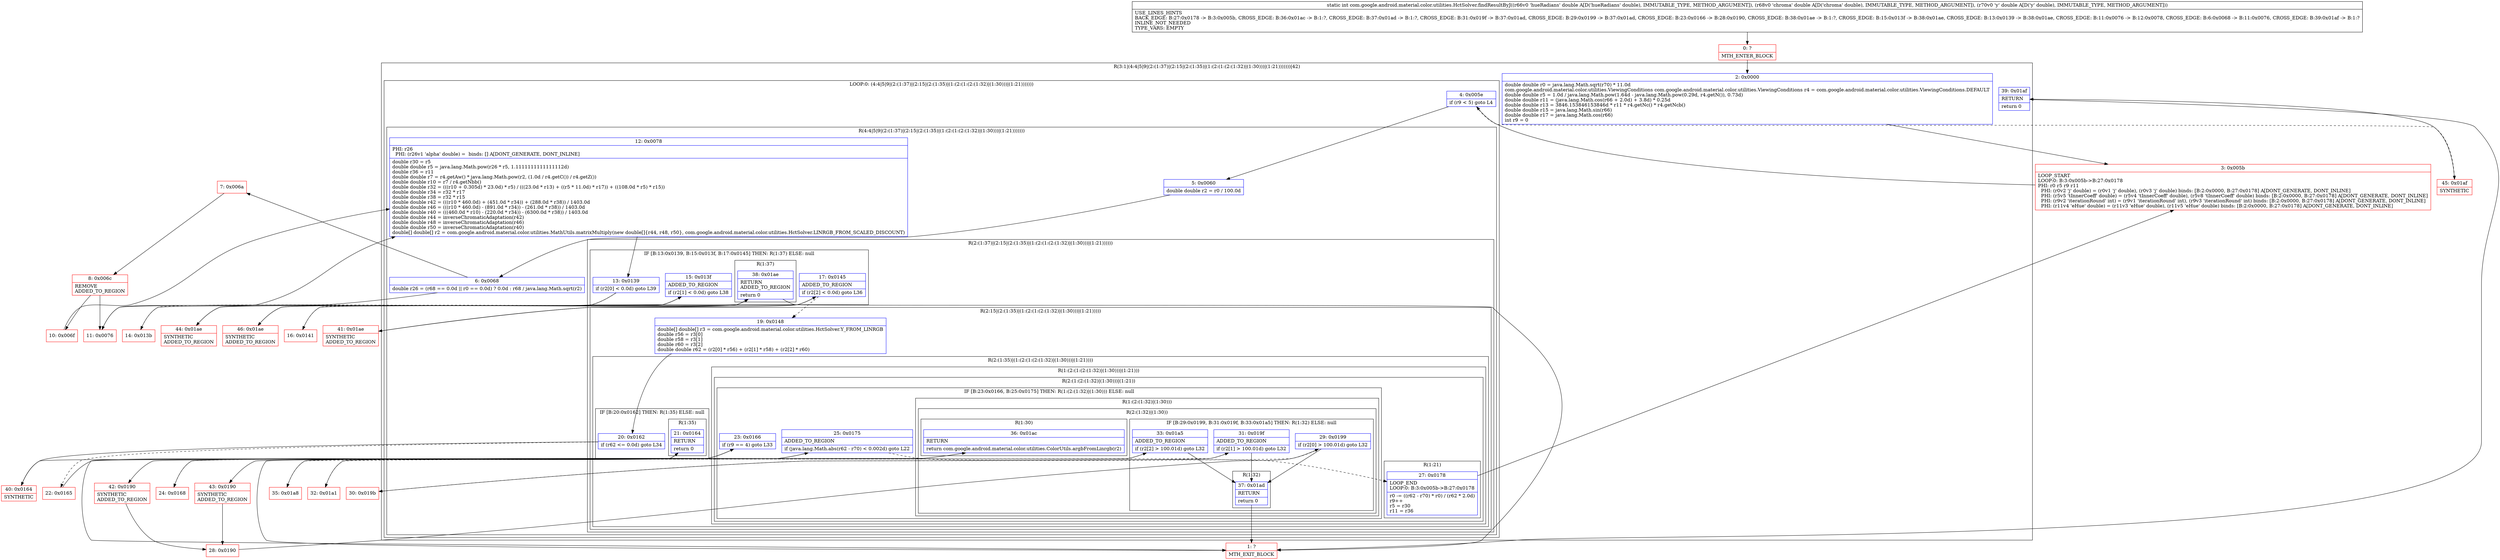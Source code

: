 digraph "CFG forcom.google.android.material.color.utilities.HctSolver.findResultByJ(DDD)I" {
subgraph cluster_Region_1736167593 {
label = "R(3:1|(4:4|5|9|(2:(1:37)|(2:15|(2:(1:35)|(1:(2:(1:(2:(1:32)|(1:30)))|(1:21)))))))|42)";
node [shape=record,color=blue];
Node_2 [shape=record,label="{2\:\ 0x0000|double double r0 = java.lang.Math.sqrt(r70) * 11.0d\lcom.google.android.material.color.utilities.ViewingConditions com.google.android.material.color.utilities.ViewingConditions r4 = com.google.android.material.color.utilities.ViewingConditions.DEFAULT\ldouble double r5 = 1.0d \/ java.lang.Math.pow(1.64d \- java.lang.Math.pow(0.29d, r4.getN()), 0.73d)\ldouble double r11 = (java.lang.Math.cos(r66 + 2.0d) + 3.8d) * 0.25d\ldouble double r13 = 3846.153846153846d * r11 * r4.getNc() * r4.getNcb()\ldouble double r15 = java.lang.Math.sin(r66)\ldouble double r17 = java.lang.Math.cos(r66)\lint r9 = 0\l}"];
subgraph cluster_LoopRegion_753200603 {
label = "LOOP:0: (4:4|5|9|(2:(1:37)|(2:15|(2:(1:35)|(1:(2:(1:(2:(1:32)|(1:30)))|(1:21)))))))";
node [shape=record,color=blue];
Node_4 [shape=record,label="{4\:\ 0x005e|if (r9 \< 5) goto L4\l}"];
subgraph cluster_Region_1744198916 {
label = "R(4:4|5|9|(2:(1:37)|(2:15|(2:(1:35)|(1:(2:(1:(2:(1:32)|(1:30)))|(1:21)))))))";
node [shape=record,color=blue];
Node_5 [shape=record,label="{5\:\ 0x0060|double double r2 = r0 \/ 100.0d\l}"];
Node_6 [shape=record,label="{6\:\ 0x0068|double r26 = (r68 == 0.0d \|\| r0 == 0.0d) ? 0.0d : r68 \/ java.lang.Math.sqrt(r2)\l}"];
Node_12 [shape=record,label="{12\:\ 0x0078|PHI: r26 \l  PHI: (r26v1 'alpha' double) =  binds: [] A[DONT_GENERATE, DONT_INLINE]\l|double r30 = r5\ldouble double r5 = java.lang.Math.pow(r26 * r5, 1.1111111111111112d)\ldouble r36 = r11\ldouble double r7 = r4.getAw() * java.lang.Math.pow(r2, (1.0d \/ r4.getC()) \/ r4.getZ())\ldouble double r10 = r7 \/ r4.getNbb()\ldouble double r32 = (((r10 + 0.305d) * 23.0d) * r5) \/ (((23.0d * r13) + ((r5 * 11.0d) * r17)) + ((108.0d * r5) * r15))\ldouble double r34 = r32 * r17\ldouble double r38 = r32 * r15\ldouble double r42 = (((r10 * 460.0d) + (451.0d * r34)) + (288.0d * r38)) \/ 1403.0d\ldouble double r46 = (((r10 * 460.0d) \- (891.0d * r34)) \- (261.0d * r38)) \/ 1403.0d\ldouble double r40 = (((460.0d * r10) \- (220.0d * r34)) \- (6300.0d * r38)) \/ 1403.0d\ldouble double r44 = inverseChromaticAdaptation(r42)\ldouble double r48 = inverseChromaticAdaptation(r46)\ldouble double r50 = inverseChromaticAdaptation(r40)\ldouble[] double[] r2 = com.google.android.material.color.utilities.MathUtils.matrixMultiply(new double[]\{r44, r48, r50\}, com.google.android.material.color.utilities.HctSolver.LINRGB_FROM_SCALED_DISCOUNT)\l}"];
subgraph cluster_Region_753072647 {
label = "R(2:(1:37)|(2:15|(2:(1:35)|(1:(2:(1:(2:(1:32)|(1:30)))|(1:21))))))";
node [shape=record,color=blue];
subgraph cluster_IfRegion_2128088849 {
label = "IF [B:13:0x0139, B:15:0x013f, B:17:0x0145] THEN: R(1:37) ELSE: null";
node [shape=record,color=blue];
Node_13 [shape=record,label="{13\:\ 0x0139|if (r2[0] \< 0.0d) goto L39\l}"];
Node_15 [shape=record,label="{15\:\ 0x013f|ADDED_TO_REGION\l|if (r2[1] \< 0.0d) goto L38\l}"];
Node_17 [shape=record,label="{17\:\ 0x0145|ADDED_TO_REGION\l|if (r2[2] \< 0.0d) goto L36\l}"];
subgraph cluster_Region_457523561 {
label = "R(1:37)";
node [shape=record,color=blue];
Node_38 [shape=record,label="{38\:\ 0x01ae|RETURN\lADDED_TO_REGION\l|return 0\l}"];
}
}
subgraph cluster_Region_722695091 {
label = "R(2:15|(2:(1:35)|(1:(2:(1:(2:(1:32)|(1:30)))|(1:21)))))";
node [shape=record,color=blue];
Node_19 [shape=record,label="{19\:\ 0x0148|double[] double[] r3 = com.google.android.material.color.utilities.HctSolver.Y_FROM_LINRGB\ldouble r56 = r3[0]\ldouble r58 = r3[1]\ldouble r60 = r3[2]\ldouble double r62 = (r2[0] * r56) + (r2[1] * r58) + (r2[2] * r60)\l}"];
subgraph cluster_Region_603985801 {
label = "R(2:(1:35)|(1:(2:(1:(2:(1:32)|(1:30)))|(1:21))))";
node [shape=record,color=blue];
subgraph cluster_IfRegion_391451082 {
label = "IF [B:20:0x0162] THEN: R(1:35) ELSE: null";
node [shape=record,color=blue];
Node_20 [shape=record,label="{20\:\ 0x0162|if (r62 \<= 0.0d) goto L34\l}"];
subgraph cluster_Region_1644547971 {
label = "R(1:35)";
node [shape=record,color=blue];
Node_21 [shape=record,label="{21\:\ 0x0164|RETURN\l|return 0\l}"];
}
}
subgraph cluster_Region_1493971718 {
label = "R(1:(2:(1:(2:(1:32)|(1:30)))|(1:21)))";
node [shape=record,color=blue];
subgraph cluster_Region_1752399687 {
label = "R(2:(1:(2:(1:32)|(1:30)))|(1:21))";
node [shape=record,color=blue];
subgraph cluster_IfRegion_363040374 {
label = "IF [B:23:0x0166, B:25:0x0175] THEN: R(1:(2:(1:32)|(1:30))) ELSE: null";
node [shape=record,color=blue];
Node_23 [shape=record,label="{23\:\ 0x0166|if (r9 == 4) goto L33\l}"];
Node_25 [shape=record,label="{25\:\ 0x0175|ADDED_TO_REGION\l|if (java.lang.Math.abs(r62 \- r70) \< 0.002d) goto L22\l}"];
subgraph cluster_Region_1290506655 {
label = "R(1:(2:(1:32)|(1:30)))";
node [shape=record,color=blue];
subgraph cluster_Region_14562902 {
label = "R(2:(1:32)|(1:30))";
node [shape=record,color=blue];
subgraph cluster_IfRegion_546490687 {
label = "IF [B:29:0x0199, B:31:0x019f, B:33:0x01a5] THEN: R(1:32) ELSE: null";
node [shape=record,color=blue];
Node_29 [shape=record,label="{29\:\ 0x0199|if (r2[0] \> 100.01d) goto L32\l}"];
Node_31 [shape=record,label="{31\:\ 0x019f|ADDED_TO_REGION\l|if (r2[1] \> 100.01d) goto L32\l}"];
Node_33 [shape=record,label="{33\:\ 0x01a5|ADDED_TO_REGION\l|if (r2[2] \> 100.01d) goto L32\l}"];
subgraph cluster_Region_947036488 {
label = "R(1:32)";
node [shape=record,color=blue];
Node_37 [shape=record,label="{37\:\ 0x01ad|RETURN\l|return 0\l}"];
}
}
subgraph cluster_Region_701178725 {
label = "R(1:30)";
node [shape=record,color=blue];
Node_36 [shape=record,label="{36\:\ 0x01ac|RETURN\l|return com.google.android.material.color.utilities.ColorUtils.argbFromLinrgb(r2)\l}"];
}
}
}
}
subgraph cluster_Region_990511952 {
label = "R(1:21)";
node [shape=record,color=blue];
Node_27 [shape=record,label="{27\:\ 0x0178|LOOP_END\lLOOP:0: B:3:0x005b\-\>B:27:0x0178\l|r0 \-= ((r62 \- r70) * r0) \/ (r62 * 2.0d)\lr9++\lr5 = r30\lr11 = r36\l}"];
}
}
}
}
}
}
}
}
Node_39 [shape=record,label="{39\:\ 0x01af|RETURN\l|return 0\l}"];
}
Node_0 [shape=record,color=red,label="{0\:\ ?|MTH_ENTER_BLOCK\l}"];
Node_3 [shape=record,color=red,label="{3\:\ 0x005b|LOOP_START\lLOOP:0: B:3:0x005b\-\>B:27:0x0178\lPHI: r0 r5 r9 r11 \l  PHI: (r0v2 'j' double) = (r0v1 'j' double), (r0v3 'j' double) binds: [B:2:0x0000, B:27:0x0178] A[DONT_GENERATE, DONT_INLINE]\l  PHI: (r5v5 'tInnerCoeff' double) = (r5v4 'tInnerCoeff' double), (r5v8 'tInnerCoeff' double) binds: [B:2:0x0000, B:27:0x0178] A[DONT_GENERATE, DONT_INLINE]\l  PHI: (r9v2 'iterationRound' int) = (r9v1 'iterationRound' int), (r9v3 'iterationRound' int) binds: [B:2:0x0000, B:27:0x0178] A[DONT_GENERATE, DONT_INLINE]\l  PHI: (r11v4 'eHue' double) = (r11v3 'eHue' double), (r11v5 'eHue' double) binds: [B:2:0x0000, B:27:0x0178] A[DONT_GENERATE, DONT_INLINE]\l}"];
Node_7 [shape=record,color=red,label="{7\:\ 0x006a}"];
Node_8 [shape=record,color=red,label="{8\:\ 0x006c|REMOVE\lADDED_TO_REGION\l}"];
Node_10 [shape=record,color=red,label="{10\:\ 0x006f}"];
Node_14 [shape=record,color=red,label="{14\:\ 0x013b}"];
Node_16 [shape=record,color=red,label="{16\:\ 0x0141}"];
Node_22 [shape=record,color=red,label="{22\:\ 0x0165}"];
Node_24 [shape=record,color=red,label="{24\:\ 0x0168}"];
Node_43 [shape=record,color=red,label="{43\:\ 0x0190|SYNTHETIC\lADDED_TO_REGION\l}"];
Node_28 [shape=record,color=red,label="{28\:\ 0x0190}"];
Node_30 [shape=record,color=red,label="{30\:\ 0x019b}"];
Node_32 [shape=record,color=red,label="{32\:\ 0x01a1}"];
Node_35 [shape=record,color=red,label="{35\:\ 0x01a8}"];
Node_1 [shape=record,color=red,label="{1\:\ ?|MTH_EXIT_BLOCK\l}"];
Node_42 [shape=record,color=red,label="{42\:\ 0x0190|SYNTHETIC\lADDED_TO_REGION\l}"];
Node_40 [shape=record,color=red,label="{40\:\ 0x0164|SYNTHETIC\l}"];
Node_41 [shape=record,color=red,label="{41\:\ 0x01ae|SYNTHETIC\lADDED_TO_REGION\l}"];
Node_46 [shape=record,color=red,label="{46\:\ 0x01ae|SYNTHETIC\lADDED_TO_REGION\l}"];
Node_44 [shape=record,color=red,label="{44\:\ 0x01ae|SYNTHETIC\lADDED_TO_REGION\l}"];
Node_11 [shape=record,color=red,label="{11\:\ 0x0076}"];
Node_45 [shape=record,color=red,label="{45\:\ 0x01af|SYNTHETIC\l}"];
MethodNode[shape=record,label="{static int com.google.android.material.color.utilities.HctSolver.findResultByJ((r66v0 'hueRadians' double A[D('hueRadians' double), IMMUTABLE_TYPE, METHOD_ARGUMENT]), (r68v0 'chroma' double A[D('chroma' double), IMMUTABLE_TYPE, METHOD_ARGUMENT]), (r70v0 'y' double A[D('y' double), IMMUTABLE_TYPE, METHOD_ARGUMENT]))  | USE_LINES_HINTS\lBACK_EDGE: B:27:0x0178 \-\> B:3:0x005b, CROSS_EDGE: B:36:0x01ac \-\> B:1:?, CROSS_EDGE: B:37:0x01ad \-\> B:1:?, CROSS_EDGE: B:31:0x019f \-\> B:37:0x01ad, CROSS_EDGE: B:29:0x0199 \-\> B:37:0x01ad, CROSS_EDGE: B:23:0x0166 \-\> B:28:0x0190, CROSS_EDGE: B:38:0x01ae \-\> B:1:?, CROSS_EDGE: B:15:0x013f \-\> B:38:0x01ae, CROSS_EDGE: B:13:0x0139 \-\> B:38:0x01ae, CROSS_EDGE: B:11:0x0076 \-\> B:12:0x0078, CROSS_EDGE: B:6:0x0068 \-\> B:11:0x0076, CROSS_EDGE: B:39:0x01af \-\> B:1:?\lINLINE_NOT_NEEDED\lTYPE_VARS: EMPTY\l}"];
MethodNode -> Node_0;Node_2 -> Node_3;
Node_4 -> Node_5;
Node_4 -> Node_45[style=dashed];
Node_5 -> Node_6;
Node_6 -> Node_7;
Node_6 -> Node_11;
Node_12 -> Node_13;
Node_13 -> Node_14[style=dashed];
Node_13 -> Node_44;
Node_15 -> Node_16[style=dashed];
Node_15 -> Node_46;
Node_17 -> Node_19[style=dashed];
Node_17 -> Node_41;
Node_38 -> Node_1;
Node_19 -> Node_20;
Node_20 -> Node_22[style=dashed];
Node_20 -> Node_40;
Node_21 -> Node_1;
Node_23 -> Node_24[style=dashed];
Node_23 -> Node_42;
Node_25 -> Node_27[style=dashed];
Node_25 -> Node_43;
Node_29 -> Node_30[style=dashed];
Node_29 -> Node_37;
Node_31 -> Node_32[style=dashed];
Node_31 -> Node_37;
Node_33 -> Node_35[style=dashed];
Node_33 -> Node_37;
Node_37 -> Node_1;
Node_36 -> Node_1;
Node_27 -> Node_3;
Node_39 -> Node_1;
Node_0 -> Node_2;
Node_3 -> Node_4;
Node_7 -> Node_8;
Node_8 -> Node_10;
Node_8 -> Node_11;
Node_10 -> Node_12;
Node_14 -> Node_15;
Node_16 -> Node_17;
Node_22 -> Node_23;
Node_24 -> Node_25;
Node_43 -> Node_28;
Node_28 -> Node_29;
Node_30 -> Node_31;
Node_32 -> Node_33;
Node_35 -> Node_36;
Node_42 -> Node_28;
Node_40 -> Node_21;
Node_41 -> Node_38;
Node_46 -> Node_38;
Node_44 -> Node_38;
Node_11 -> Node_12;
Node_45 -> Node_39;
}

